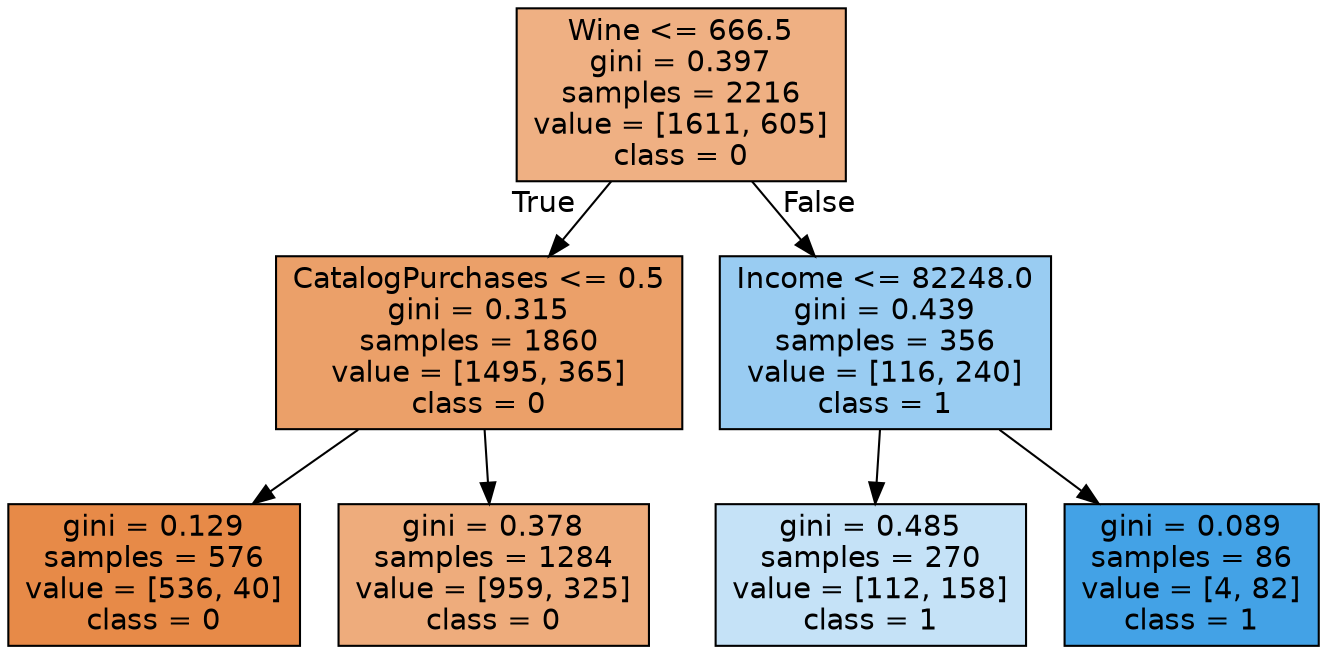 digraph Tree {
node [shape=box, style="filled", color="black", fontname="helvetica"] ;
edge [fontname="helvetica"] ;
0 [label="Wine <= 666.5\ngini = 0.397\nsamples = 2216\nvalue = [1611, 605]\nclass = 0", fillcolor="#efb083"] ;
1 [label="CatalogPurchases <= 0.5\ngini = 0.315\nsamples = 1860\nvalue = [1495, 365]\nclass = 0", fillcolor="#eba069"] ;
0 -> 1 [labeldistance=2.5, labelangle=45, headlabel="True"] ;
2 [label="gini = 0.129\nsamples = 576\nvalue = [536, 40]\nclass = 0", fillcolor="#e78a48"] ;
1 -> 2 ;
3 [label="gini = 0.378\nsamples = 1284\nvalue = [959, 325]\nclass = 0", fillcolor="#eeac7c"] ;
1 -> 3 ;
4 [label="Income <= 82248.0\ngini = 0.439\nsamples = 356\nvalue = [116, 240]\nclass = 1", fillcolor="#99ccf2"] ;
0 -> 4 [labeldistance=2.5, labelangle=-45, headlabel="False"] ;
5 [label="gini = 0.485\nsamples = 270\nvalue = [112, 158]\nclass = 1", fillcolor="#c5e2f7"] ;
4 -> 5 ;
6 [label="gini = 0.089\nsamples = 86\nvalue = [4, 82]\nclass = 1", fillcolor="#43a2e6"] ;
4 -> 6 ;
}